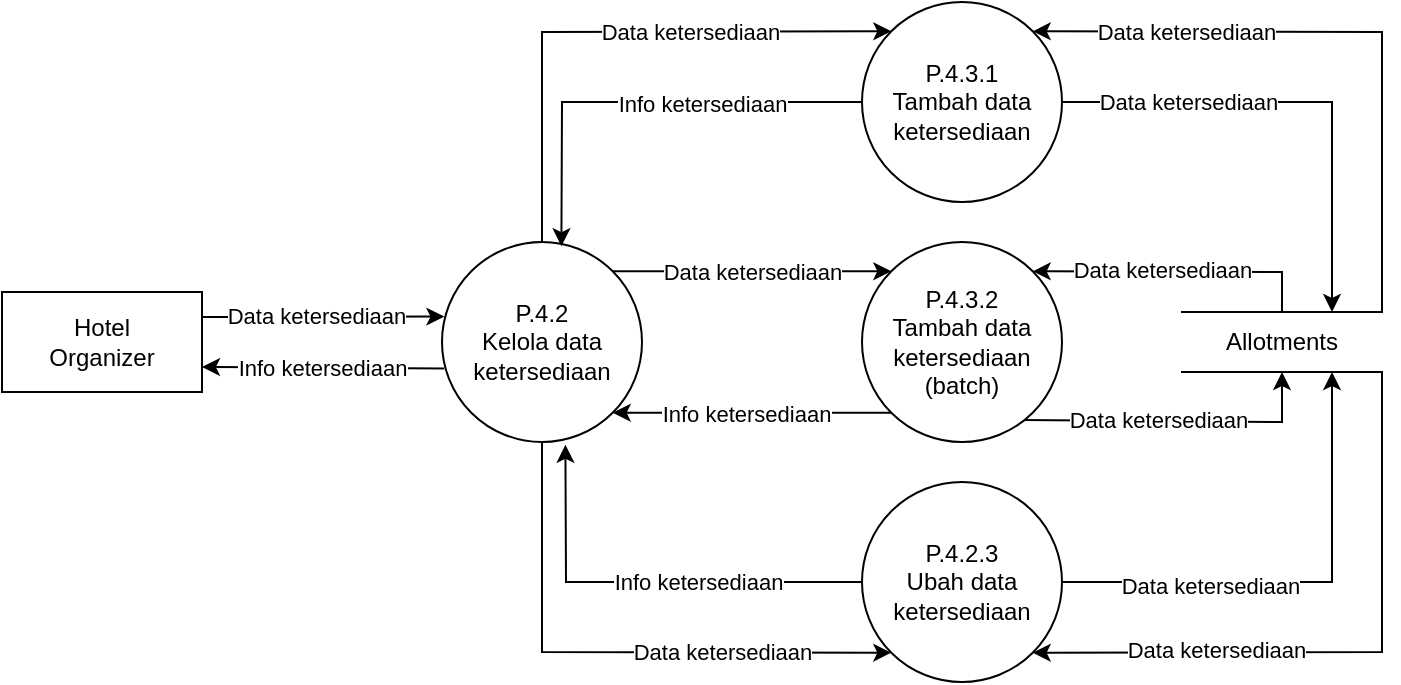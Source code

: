 <mxfile>
    <diagram id="9dvCjQ4KE_N6UfZiatBO" name="Page-1">
        <mxGraphModel dx="1039" dy="543" grid="1" gridSize="10" guides="1" tooltips="1" connect="1" arrows="1" fold="1" page="1" pageScale="1" pageWidth="850" pageHeight="1100" math="0" shadow="0">
            <root>
                <mxCell id="0"/>
                <mxCell id="1" parent="0"/>
                <mxCell id="2" value="Hotel&lt;div&gt;Organizer&lt;/div&gt;" style="html=1;dashed=0;whiteSpace=wrap;" parent="1" vertex="1">
                    <mxGeometry x="50" y="225" width="100" height="50" as="geometry"/>
                </mxCell>
                <mxCell id="3" value="&lt;div&gt;P.4.2&lt;/div&gt;Kelola data&lt;div&gt;ketersediaan&lt;/div&gt;" style="shape=ellipse;html=1;dashed=0;whiteSpace=wrap;aspect=fixed;perimeter=ellipsePerimeter;" parent="1" vertex="1">
                    <mxGeometry x="270" y="200" width="100" height="100" as="geometry"/>
                </mxCell>
                <mxCell id="4" value="" style="endArrow=classic;html=1;rounded=0;curved=0;jumpStyle=arc;exitX=1;exitY=0.25;exitDx=0;exitDy=0;entryX=0.012;entryY=0.373;entryDx=0;entryDy=0;entryPerimeter=0;" parent="1" source="2" target="3" edge="1">
                    <mxGeometry width="50" height="50" relative="1" as="geometry">
                        <mxPoint x="160" y="360" as="sourcePoint"/>
                        <mxPoint x="210" y="310" as="targetPoint"/>
                    </mxGeometry>
                </mxCell>
                <mxCell id="5" value="Data ketersediaan" style="edgeLabel;html=1;align=center;verticalAlign=middle;resizable=0;points=[];" parent="4" vertex="1" connectable="0">
                    <mxGeometry x="-0.111" y="1" relative="1" as="geometry">
                        <mxPoint x="3" as="offset"/>
                    </mxGeometry>
                </mxCell>
                <mxCell id="6" value="" style="endArrow=classic;html=1;rounded=0;curved=0;jumpStyle=arc;exitX=1;exitY=0;exitDx=0;exitDy=0;entryX=0;entryY=0;entryDx=0;entryDy=0;" parent="1" source="3" target="16" edge="1">
                    <mxGeometry width="50" height="50" relative="1" as="geometry">
                        <mxPoint x="440" y="390" as="sourcePoint"/>
                        <mxPoint x="490" y="340" as="targetPoint"/>
                    </mxGeometry>
                </mxCell>
                <mxCell id="7" value="&lt;span style=&quot;color: rgb(0, 0, 0);&quot;&gt;Data ketersediaan&lt;/span&gt;" style="edgeLabel;html=1;align=center;verticalAlign=middle;resizable=0;points=[];" parent="6" vertex="1" connectable="0">
                    <mxGeometry x="-0.106" relative="1" as="geometry">
                        <mxPoint x="7" as="offset"/>
                    </mxGeometry>
                </mxCell>
                <mxCell id="8" value="" style="endArrow=classic;html=1;rounded=0;curved=0;jumpStyle=arc;entryX=1;entryY=0.75;entryDx=0;entryDy=0;exitX=0.011;exitY=0.632;exitDx=0;exitDy=0;exitPerimeter=0;" parent="1" source="3" target="2" edge="1">
                    <mxGeometry width="50" height="50" relative="1" as="geometry">
                        <mxPoint x="180" y="330" as="sourcePoint"/>
                        <mxPoint x="230" y="280" as="targetPoint"/>
                    </mxGeometry>
                </mxCell>
                <mxCell id="9" value="Info ketersediaan" style="edgeLabel;html=1;align=center;verticalAlign=middle;resizable=0;points=[];" parent="8" vertex="1" connectable="0">
                    <mxGeometry x="-0.055" relative="1" as="geometry">
                        <mxPoint x="-4" as="offset"/>
                    </mxGeometry>
                </mxCell>
                <mxCell id="10" value="" style="endArrow=classic;html=1;rounded=0;curved=0;jumpStyle=arc;entryX=1;entryY=0;entryDx=0;entryDy=0;exitX=0.5;exitY=0;exitDx=0;exitDy=0;" parent="1" source="17" target="16" edge="1">
                    <mxGeometry width="50" height="50" relative="1" as="geometry">
                        <mxPoint x="590" y="390" as="sourcePoint"/>
                        <mxPoint x="640" y="340" as="targetPoint"/>
                        <Array as="points">
                            <mxPoint x="690" y="215"/>
                        </Array>
                    </mxGeometry>
                </mxCell>
                <mxCell id="11" value="&lt;span style=&quot;color: rgb(0, 0, 0);&quot;&gt;Data ketersediaan&lt;/span&gt;" style="edgeLabel;html=1;align=center;verticalAlign=middle;resizable=0;points=[];" parent="10" vertex="1" connectable="0">
                    <mxGeometry x="0.284" y="-1" relative="1" as="geometry">
                        <mxPoint x="13" as="offset"/>
                    </mxGeometry>
                </mxCell>
                <mxCell id="12" value="" style="endArrow=classic;html=1;rounded=0;curved=0;jumpStyle=arc;entryX=1;entryY=1;entryDx=0;entryDy=0;exitX=0;exitY=1;exitDx=0;exitDy=0;" parent="1" source="16" target="3" edge="1">
                    <mxGeometry width="50" height="50" relative="1" as="geometry">
                        <mxPoint x="390" y="400" as="sourcePoint"/>
                        <mxPoint x="440" y="350" as="targetPoint"/>
                    </mxGeometry>
                </mxCell>
                <mxCell id="13" value="&lt;span style=&quot;color: rgb(0, 0, 0);&quot;&gt;Info ketersediaan&lt;/span&gt;" style="edgeLabel;html=1;align=center;verticalAlign=middle;resizable=0;points=[];" parent="12" vertex="1" connectable="0">
                    <mxGeometry x="0.077" y="1" relative="1" as="geometry">
                        <mxPoint x="2" y="-1" as="offset"/>
                    </mxGeometry>
                </mxCell>
                <mxCell id="14" value="" style="endArrow=classic;html=1;rounded=0;curved=0;jumpStyle=arc;exitX=0.806;exitY=0.89;exitDx=0;exitDy=0;entryX=0.5;entryY=1;entryDx=0;entryDy=0;exitPerimeter=0;" parent="1" source="16" target="17" edge="1">
                    <mxGeometry width="50" height="50" relative="1" as="geometry">
                        <mxPoint x="650" y="380" as="sourcePoint"/>
                        <mxPoint x="700" y="330" as="targetPoint"/>
                        <Array as="points">
                            <mxPoint x="690" y="290"/>
                        </Array>
                    </mxGeometry>
                </mxCell>
                <mxCell id="15" value="&lt;span style=&quot;color: rgb(0, 0, 0);&quot;&gt;Data ketersediaan&lt;/span&gt;" style="edgeLabel;html=1;align=center;verticalAlign=middle;resizable=0;points=[];" parent="14" vertex="1" connectable="0">
                    <mxGeometry x="-0.126" y="1" relative="1" as="geometry">
                        <mxPoint as="offset"/>
                    </mxGeometry>
                </mxCell>
                <mxCell id="16" value="&lt;div&gt;P.4.3.2&lt;/div&gt;Tambah data&lt;div&gt;ketersediaan&lt;/div&gt;&lt;div&gt;(batch)&lt;/div&gt;" style="shape=ellipse;html=1;dashed=0;whiteSpace=wrap;aspect=fixed;perimeter=ellipsePerimeter;" parent="1" vertex="1">
                    <mxGeometry x="480" y="200" width="100" height="100" as="geometry"/>
                </mxCell>
                <mxCell id="17" value="Allotments" style="html=1;dashed=0;whiteSpace=wrap;shape=partialRectangle;right=0;left=0;" parent="1" vertex="1">
                    <mxGeometry x="640" y="235" width="100" height="30" as="geometry"/>
                </mxCell>
                <mxCell id="18" value="&lt;div&gt;P.4.3.1&lt;/div&gt;Tambah data&lt;div&gt;ketersediaan&lt;/div&gt;" style="shape=ellipse;html=1;dashed=0;whiteSpace=wrap;aspect=fixed;perimeter=ellipsePerimeter;" parent="1" vertex="1">
                    <mxGeometry x="480" y="80" width="100" height="100" as="geometry"/>
                </mxCell>
                <mxCell id="19" value="&lt;div&gt;P.4.2.3&lt;/div&gt;Ubah data&lt;div&gt;ketersediaan&lt;/div&gt;" style="shape=ellipse;html=1;dashed=0;whiteSpace=wrap;aspect=fixed;perimeter=ellipsePerimeter;" parent="1" vertex="1">
                    <mxGeometry x="480" y="320" width="100" height="100" as="geometry"/>
                </mxCell>
                <mxCell id="20" value="" style="endArrow=classic;html=1;rounded=0;curved=0;jumpStyle=arc;entryX=0;entryY=0;entryDx=0;entryDy=0;exitX=0.5;exitY=0;exitDx=0;exitDy=0;" parent="1" source="3" target="18" edge="1">
                    <mxGeometry width="50" height="50" relative="1" as="geometry">
                        <mxPoint x="340" y="380" as="sourcePoint"/>
                        <mxPoint x="390" y="330" as="targetPoint"/>
                        <Array as="points">
                            <mxPoint x="320" y="95"/>
                        </Array>
                    </mxGeometry>
                </mxCell>
                <mxCell id="70" value="&lt;span style=&quot;color: rgb(0, 0, 0);&quot;&gt;Data ketersediaan&lt;/span&gt;" style="edgeLabel;html=1;align=center;verticalAlign=middle;resizable=0;points=[];" parent="20" vertex="1" connectable="0">
                    <mxGeometry x="0.276" relative="1" as="geometry">
                        <mxPoint as="offset"/>
                    </mxGeometry>
                </mxCell>
                <mxCell id="21" value="" style="endArrow=classic;html=1;rounded=0;curved=0;jumpStyle=arc;entryX=1;entryY=1;entryDx=0;entryDy=0;exitX=1;exitY=1;exitDx=0;exitDy=0;" parent="1" source="17" target="19" edge="1">
                    <mxGeometry width="50" height="50" relative="1" as="geometry">
                        <mxPoint x="610" y="490" as="sourcePoint"/>
                        <mxPoint x="660" y="440" as="targetPoint"/>
                        <Array as="points">
                            <mxPoint x="740" y="405"/>
                        </Array>
                    </mxGeometry>
                </mxCell>
                <mxCell id="74" value="&lt;span style=&quot;color: rgb(0, 0, 0);&quot;&gt;Data ketersediaan&lt;/span&gt;" style="edgeLabel;html=1;align=center;verticalAlign=middle;resizable=0;points=[];" parent="21" vertex="1" connectable="0">
                    <mxGeometry x="0.421" y="-1" relative="1" as="geometry">
                        <mxPoint as="offset"/>
                    </mxGeometry>
                </mxCell>
                <mxCell id="29" value="" style="endArrow=classic;html=1;rounded=0;curved=0;jumpStyle=arc;exitX=0;exitY=0.5;exitDx=0;exitDy=0;entryX=0.617;entryY=1.014;entryDx=0;entryDy=0;entryPerimeter=0;" parent="1" source="19" target="3" edge="1">
                    <mxGeometry width="50" height="50" relative="1" as="geometry">
                        <mxPoint x="410" y="530" as="sourcePoint"/>
                        <mxPoint x="460" y="480" as="targetPoint"/>
                        <Array as="points">
                            <mxPoint x="332" y="370"/>
                        </Array>
                    </mxGeometry>
                </mxCell>
                <mxCell id="71" value="&lt;span style=&quot;color: rgb(0, 0, 0);&quot;&gt;Info ketersediaan&lt;/span&gt;" style="edgeLabel;html=1;align=center;verticalAlign=middle;resizable=0;points=[];" parent="29" vertex="1" connectable="0">
                    <mxGeometry x="-0.239" relative="1" as="geometry">
                        <mxPoint as="offset"/>
                    </mxGeometry>
                </mxCell>
                <mxCell id="38" value="&lt;span style=&quot;color: rgb(0, 0, 0);&quot;&gt;Data ketersediaan&lt;/span&gt;" style="endArrow=classic;html=1;rounded=0;curved=0;jumpStyle=arc;exitX=0.5;exitY=1;exitDx=0;exitDy=0;entryX=0;entryY=1;entryDx=0;entryDy=0;" parent="1" source="3" target="19" edge="1">
                    <mxGeometry x="0.395" width="50" height="50" relative="1" as="geometry">
                        <mxPoint x="320" y="430" as="sourcePoint"/>
                        <mxPoint x="370" y="380" as="targetPoint"/>
                        <Array as="points">
                            <mxPoint x="320" y="405"/>
                        </Array>
                        <mxPoint as="offset"/>
                    </mxGeometry>
                </mxCell>
                <mxCell id="39" value="" style="endArrow=classic;html=1;rounded=0;curved=0;jumpStyle=arc;entryX=1;entryY=0;entryDx=0;entryDy=0;exitX=1;exitY=0;exitDx=0;exitDy=0;" parent="1" source="17" target="18" edge="1">
                    <mxGeometry width="50" height="50" relative="1" as="geometry">
                        <mxPoint x="740" y="235" as="sourcePoint"/>
                        <mxPoint x="615.355" y="-20.355" as="targetPoint"/>
                        <Array as="points">
                            <mxPoint x="740" y="95"/>
                        </Array>
                    </mxGeometry>
                </mxCell>
                <mxCell id="76" value="&lt;span style=&quot;color: rgb(0, 0, 0);&quot;&gt;Data ketersediaan&lt;/span&gt;" style="edgeLabel;html=1;align=center;verticalAlign=middle;resizable=0;points=[];" parent="39" vertex="1" connectable="0">
                    <mxGeometry x="0.421" y="-2" relative="1" as="geometry">
                        <mxPoint x="-15" y="2" as="offset"/>
                    </mxGeometry>
                </mxCell>
                <mxCell id="48" value="" style="endArrow=classic;html=1;rounded=0;curved=0;jumpStyle=arc;exitX=0;exitY=0.5;exitDx=0;exitDy=0;entryX=0.597;entryY=0.021;entryDx=0;entryDy=0;entryPerimeter=0;" parent="1" source="18" target="3" edge="1">
                    <mxGeometry width="50" height="50" relative="1" as="geometry">
                        <mxPoint x="350" y="180" as="sourcePoint"/>
                        <mxPoint x="400" y="130" as="targetPoint"/>
                        <Array as="points">
                            <mxPoint x="330" y="130"/>
                        </Array>
                    </mxGeometry>
                </mxCell>
                <mxCell id="72" value="&lt;span style=&quot;color: rgb(0, 0, 0);&quot;&gt;Info ketersediaan&lt;/span&gt;" style="edgeLabel;html=1;align=center;verticalAlign=middle;resizable=0;points=[];" parent="48" vertex="1" connectable="0">
                    <mxGeometry x="-0.281" y="1" relative="1" as="geometry">
                        <mxPoint as="offset"/>
                    </mxGeometry>
                </mxCell>
                <mxCell id="49" value="" style="endArrow=classic;html=1;rounded=0;curved=0;jumpStyle=arc;entryX=0.75;entryY=0;entryDx=0;entryDy=0;exitX=1;exitY=0.5;exitDx=0;exitDy=0;" parent="1" source="18" target="17" edge="1">
                    <mxGeometry width="50" height="50" relative="1" as="geometry">
                        <mxPoint x="720" y="200" as="sourcePoint"/>
                        <mxPoint x="770" y="150" as="targetPoint"/>
                        <Array as="points">
                            <mxPoint x="715" y="130"/>
                        </Array>
                    </mxGeometry>
                </mxCell>
                <mxCell id="75" value="&lt;span style=&quot;color: rgb(0, 0, 0);&quot;&gt;Data ketersediaan&lt;/span&gt;" style="edgeLabel;html=1;align=center;verticalAlign=middle;resizable=0;points=[];" parent="49" vertex="1" connectable="0">
                    <mxGeometry x="-0.571" relative="1" as="geometry">
                        <mxPoint x="11" as="offset"/>
                    </mxGeometry>
                </mxCell>
                <mxCell id="59" value="" style="endArrow=classic;html=1;rounded=0;curved=0;jumpStyle=arc;entryX=0.75;entryY=1;entryDx=0;entryDy=0;exitX=1;exitY=0.5;exitDx=0;exitDy=0;" parent="1" source="19" target="17" edge="1">
                    <mxGeometry width="50" height="50" relative="1" as="geometry">
                        <mxPoint x="630" y="520" as="sourcePoint"/>
                        <mxPoint x="680" y="470" as="targetPoint"/>
                        <Array as="points">
                            <mxPoint x="715" y="370"/>
                        </Array>
                    </mxGeometry>
                </mxCell>
                <mxCell id="73" value="&lt;span style=&quot;color: rgb(0, 0, 0);&quot;&gt;Data ketersediaan&lt;/span&gt;" style="edgeLabel;html=1;align=center;verticalAlign=middle;resizable=0;points=[];" parent="59" vertex="1" connectable="0">
                    <mxGeometry x="-0.55" y="-2" relative="1" as="geometry">
                        <mxPoint x="20" as="offset"/>
                    </mxGeometry>
                </mxCell>
            </root>
        </mxGraphModel>
    </diagram>
</mxfile>